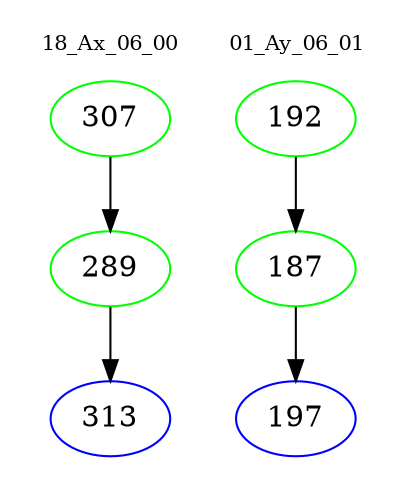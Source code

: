digraph{
subgraph cluster_0 {
color = white
label = "18_Ax_06_00";
fontsize=10;
T0_307 [label="307", color="green"]
T0_307 -> T0_289 [color="black"]
T0_289 [label="289", color="green"]
T0_289 -> T0_313 [color="black"]
T0_313 [label="313", color="blue"]
}
subgraph cluster_1 {
color = white
label = "01_Ay_06_01";
fontsize=10;
T1_192 [label="192", color="green"]
T1_192 -> T1_187 [color="black"]
T1_187 [label="187", color="green"]
T1_187 -> T1_197 [color="black"]
T1_197 [label="197", color="blue"]
}
}
